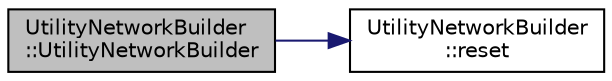 digraph "UtilityNetworkBuilder::UtilityNetworkBuilder"
{
 // LATEX_PDF_SIZE
  edge [fontname="Helvetica",fontsize="10",labelfontname="Helvetica",labelfontsize="10"];
  node [fontname="Helvetica",fontsize="10",shape=record];
  rankdir="LR";
  Node1 [label="UtilityNetworkBuilder\l::UtilityNetworkBuilder",height=0.2,width=0.4,color="black", fillcolor="grey75", style="filled", fontcolor="black",tooltip="Default constructor."];
  Node1 -> Node2 [color="midnightblue",fontsize="10",style="solid",fontname="Helvetica"];
  Node2 [label="UtilityNetworkBuilder\l::reset",height=0.2,width=0.4,color="black", fillcolor="white", style="filled",URL="$classUtilityNetworkBuilder.html#a3308078ae003cbdf6e8d119b7c2051e1",tooltip="Resets the builder to initial state."];
}
